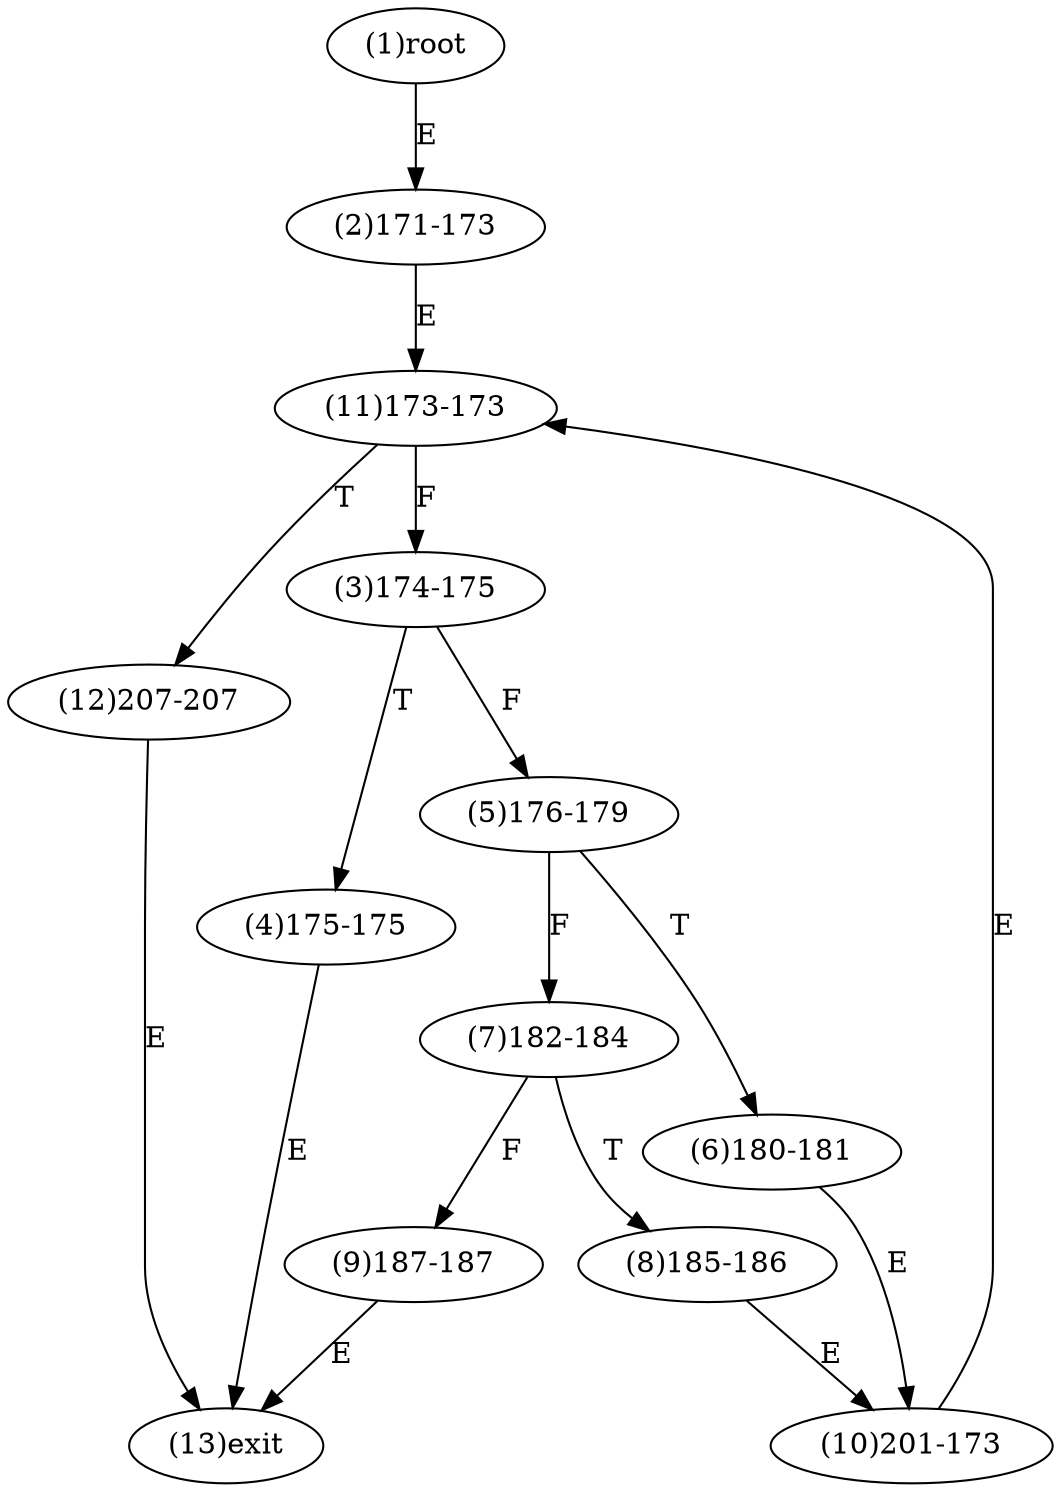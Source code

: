 digraph "" { 
1[ label="(1)root"];
2[ label="(2)171-173"];
3[ label="(3)174-175"];
4[ label="(4)175-175"];
5[ label="(5)176-179"];
6[ label="(6)180-181"];
7[ label="(7)182-184"];
8[ label="(8)185-186"];
9[ label="(9)187-187"];
10[ label="(10)201-173"];
11[ label="(11)173-173"];
12[ label="(12)207-207"];
13[ label="(13)exit"];
1->2[ label="E"];
2->11[ label="E"];
3->5[ label="F"];
3->4[ label="T"];
4->13[ label="E"];
5->7[ label="F"];
5->6[ label="T"];
6->10[ label="E"];
7->9[ label="F"];
7->8[ label="T"];
8->10[ label="E"];
9->13[ label="E"];
10->11[ label="E"];
11->3[ label="F"];
11->12[ label="T"];
12->13[ label="E"];
}
